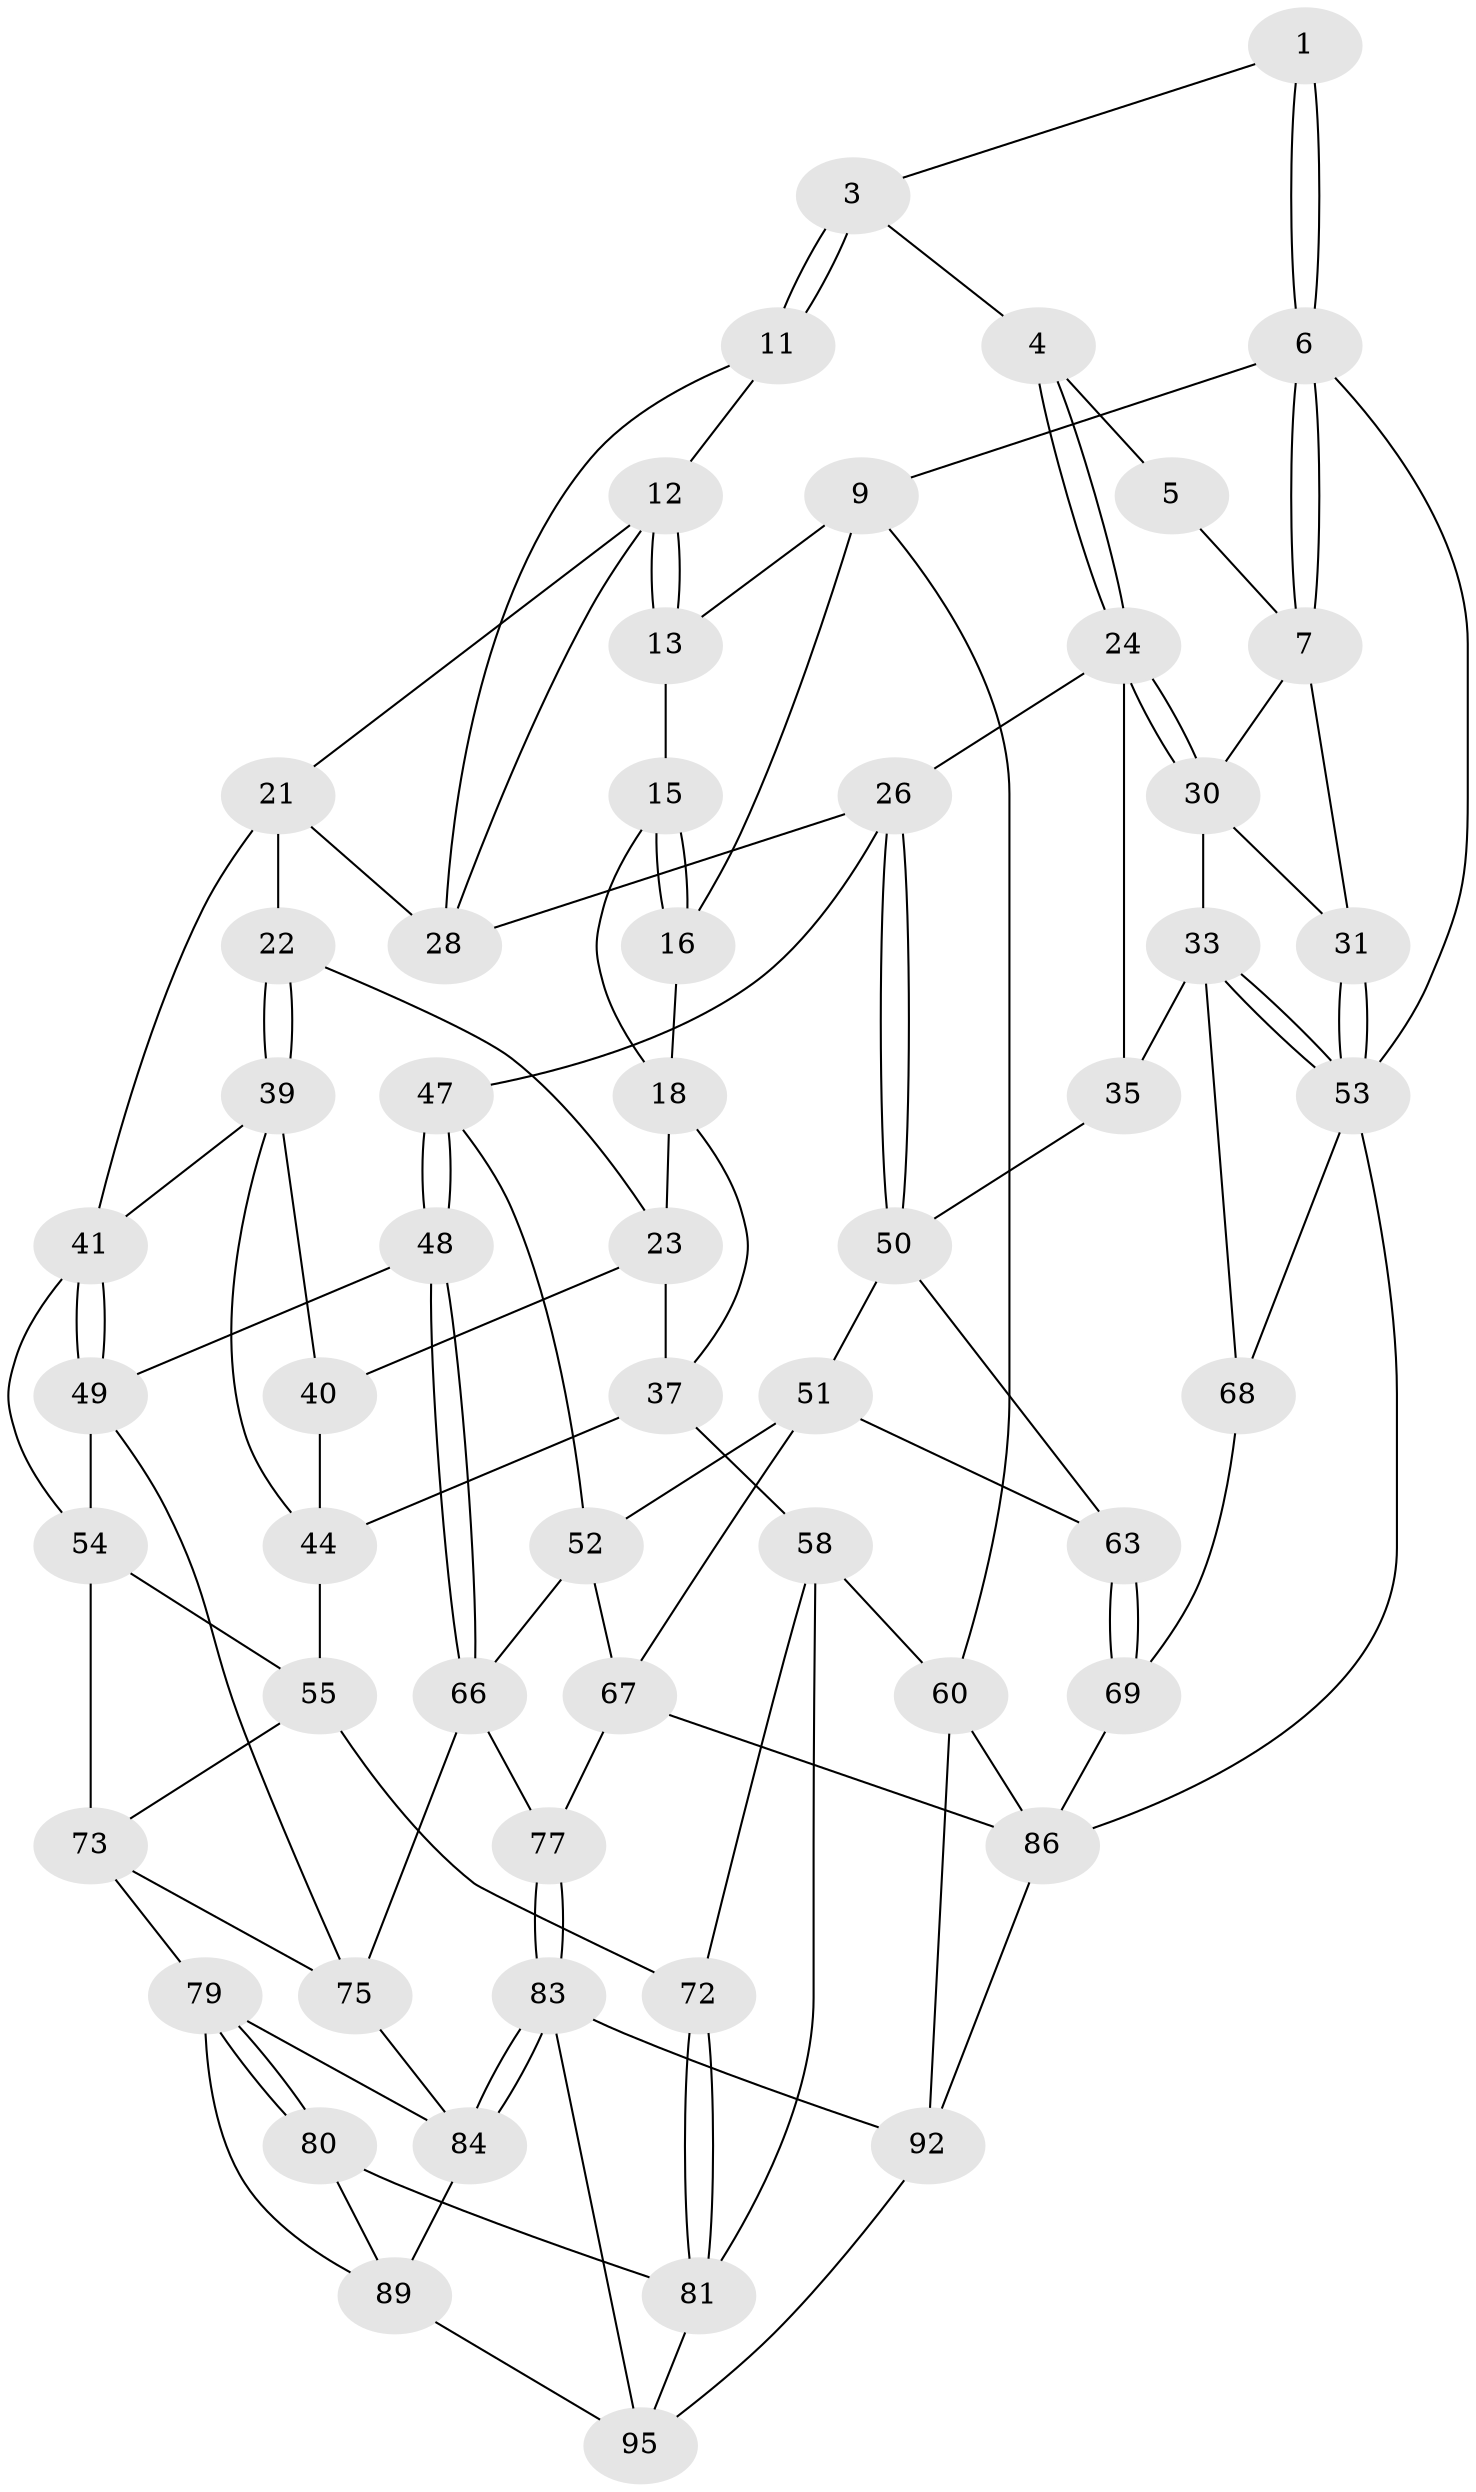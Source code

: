 // original degree distribution, {4: 0.2268041237113402, 5: 0.5567010309278351, 3: 0.020618556701030927, 6: 0.1958762886597938}
// Generated by graph-tools (version 1.1) at 2025/42/03/06/25 10:42:32]
// undirected, 57 vertices, 123 edges
graph export_dot {
graph [start="1"]
  node [color=gray90,style=filled];
  1 [pos="+0.8133590693838226+0",super="+2"];
  3 [pos="+0.5599288721771349+0.056110534320923854"];
  4 [pos="+0.6184326173148461+0.11732777059833012"];
  5 [pos="+0.8082768173000412+0.055532251119895806"];
  6 [pos="+1+0"];
  7 [pos="+1+0",super="+8"];
  9 [pos="+0+0",super="+10"];
  11 [pos="+0.4864447329363905+0.14959701676526668"];
  12 [pos="+0.2614193178226937+0.13317269837824575",super="+20"];
  13 [pos="+0.23607494950531538+0.06668443785078615",super="+14"];
  15 [pos="+0.06888145147677291+0.14047003038364445",super="+17"];
  16 [pos="+0+0.007704317287104215"];
  18 [pos="+0.11201461620837572+0.19320879522380724",super="+19"];
  21 [pos="+0.18714438356152194+0.28763737377184373",super="+38"];
  22 [pos="+0.16382441697812403+0.30156248432015526"];
  23 [pos="+0.12917553414926064+0.27901203428226556",super="+36"];
  24 [pos="+0.7411309263225222+0.2598226596294095",super="+25"];
  26 [pos="+0.5605100819012733+0.3773043013893572",super="+27"];
  28 [pos="+0.4443962010318794+0.34071546912200645",super="+29"];
  30 [pos="+0.7917294904044119+0.21303716347271048",super="+32"];
  31 [pos="+1+0.1607366859690176"];
  33 [pos="+0.9648808893479469+0.4118986058121844",super="+34"];
  35 [pos="+0.772233820991535+0.3923460529151173"];
  37 [pos="+0+0.2047018728960076",super="+46"];
  39 [pos="+0.16131430750058606+0.3192436094409133",super="+43"];
  40 [pos="+0.07691998199186179+0.3632361467815146"];
  41 [pos="+0.2917098435843634+0.47327678797898387",super="+42"];
  44 [pos="+0+0.5057407732443551",super="+45"];
  47 [pos="+0.4516733711653971+0.5242950537579892"];
  48 [pos="+0.3448941316322881+0.5550058325908145"];
  49 [pos="+0.30527198355996765+0.5499699291674375",super="+61"];
  50 [pos="+0.5600673475428097+0.5327709183422624",super="+57"];
  51 [pos="+0.5593345130701027+0.5353121185337254",super="+64"];
  52 [pos="+0.47240988455373034+0.5454444556361641",super="+65"];
  53 [pos="+1+0.38002677315354727",super="+56"];
  54 [pos="+0.14386039190618904+0.5796275222566177",super="+62"];
  55 [pos="+0.0839645265972466+0.5687458465112726",super="+71"];
  58 [pos="+0+0.5927281926757632",super="+59"];
  60 [pos="+0+1"];
  63 [pos="+0.6825141233928825+0.641680043555888"];
  66 [pos="+0.438811011537719+0.6403371920904396",super="+74"];
  67 [pos="+0.5853574160898903+0.6704866597990584",super="+76"];
  68 [pos="+0.905369368710447+0.680900915813111",super="+70"];
  69 [pos="+0.6973555239663551+0.6542992595872938",super="+85"];
  72 [pos="+0.06532073166667918+0.6711801145424496"];
  73 [pos="+0.23045006308001245+0.6512193429796945",super="+78"];
  75 [pos="+0.3777146311668391+0.6923925353148795",super="+82"];
  77 [pos="+0.506508545607566+0.7832302187536063"];
  79 [pos="+0.20964087794228217+0.7380971755707114",super="+88"];
  80 [pos="+0.11645636233260347+0.8080235184442836"];
  81 [pos="+0.09413394635211965+0.8113505023839213",super="+94"];
  83 [pos="+0.3930416472275935+0.8433976594071497",super="+93"];
  84 [pos="+0.3767982637060662+0.8319179475489892",super="+87"];
  86 [pos="+0.7269843613047178+1",super="+91"];
  89 [pos="+0.26704088779176655+0.881909877215502",super="+90"];
  92 [pos="+0.675514770204835+1",super="+97"];
  95 [pos="+0.24983463414252835+1",super="+96"];
  1 -- 6;
  1 -- 6;
  1 -- 3;
  3 -- 4;
  3 -- 11;
  3 -- 11;
  4 -- 5;
  4 -- 24;
  4 -- 24;
  5 -- 7;
  6 -- 7;
  6 -- 7;
  6 -- 9;
  6 -- 53;
  7 -- 31;
  7 -- 30;
  9 -- 16;
  9 -- 60;
  9 -- 13;
  11 -- 12;
  11 -- 28;
  12 -- 13;
  12 -- 13;
  12 -- 21;
  12 -- 28;
  13 -- 15 [weight=2];
  15 -- 16;
  15 -- 16;
  15 -- 18;
  16 -- 18;
  18 -- 23;
  18 -- 37;
  21 -- 22;
  21 -- 41;
  21 -- 28;
  22 -- 23;
  22 -- 39;
  22 -- 39;
  23 -- 40;
  23 -- 37;
  24 -- 30;
  24 -- 30;
  24 -- 26;
  24 -- 35;
  26 -- 50;
  26 -- 50;
  26 -- 28;
  26 -- 47;
  30 -- 33;
  30 -- 31;
  31 -- 53;
  31 -- 53;
  33 -- 53;
  33 -- 53;
  33 -- 35;
  33 -- 68;
  35 -- 50;
  37 -- 58;
  37 -- 44;
  39 -- 40;
  39 -- 44;
  39 -- 41;
  40 -- 44;
  41 -- 49;
  41 -- 49;
  41 -- 54;
  44 -- 55;
  47 -- 48;
  47 -- 48;
  47 -- 52;
  48 -- 49;
  48 -- 66;
  48 -- 66;
  49 -- 75;
  49 -- 54;
  50 -- 51;
  50 -- 63;
  51 -- 52;
  51 -- 67;
  51 -- 63;
  52 -- 66;
  52 -- 67;
  53 -- 68;
  53 -- 86;
  54 -- 55;
  54 -- 73;
  55 -- 72;
  55 -- 73;
  58 -- 72;
  58 -- 60;
  58 -- 81;
  60 -- 92;
  60 -- 86;
  63 -- 69;
  63 -- 69;
  66 -- 75;
  66 -- 77;
  67 -- 77;
  67 -- 86;
  68 -- 69 [weight=2];
  69 -- 86;
  72 -- 81;
  72 -- 81;
  73 -- 75;
  73 -- 79;
  75 -- 84;
  77 -- 83;
  77 -- 83;
  79 -- 80;
  79 -- 80;
  79 -- 89;
  79 -- 84;
  80 -- 81;
  80 -- 89;
  81 -- 95;
  83 -- 84;
  83 -- 84;
  83 -- 92;
  83 -- 95;
  84 -- 89;
  86 -- 92;
  89 -- 95;
  92 -- 95;
}
